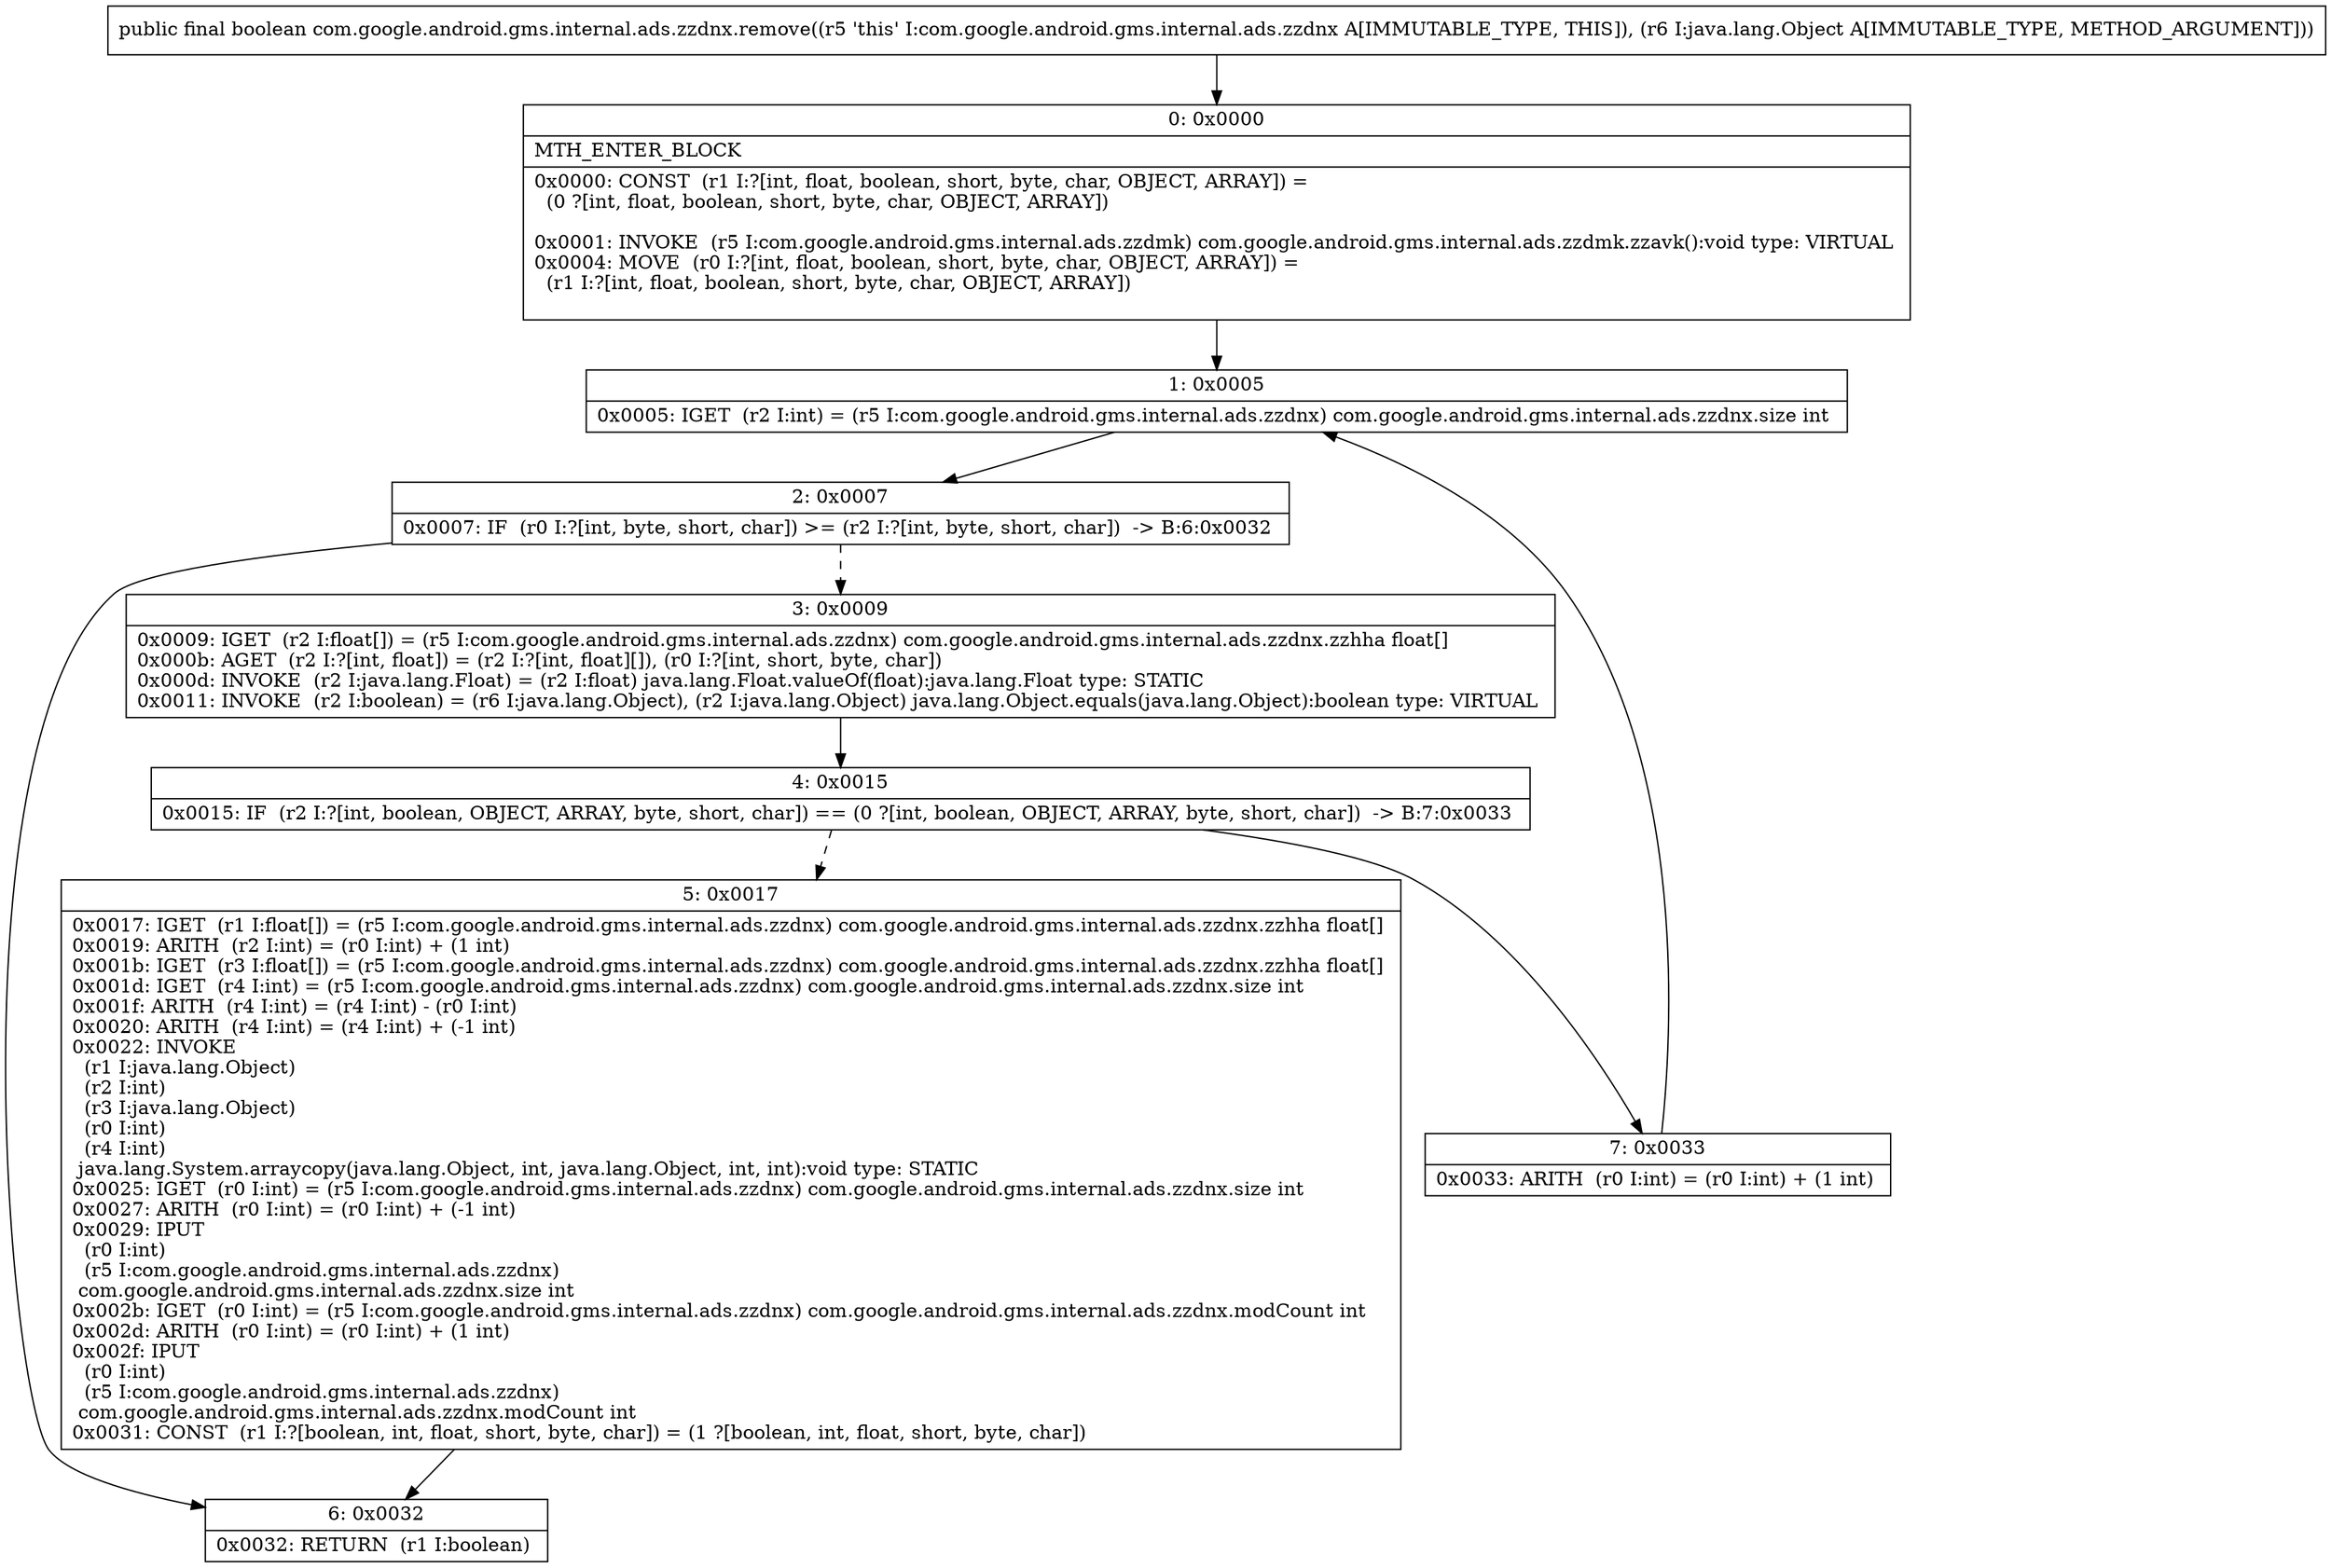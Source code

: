 digraph "CFG forcom.google.android.gms.internal.ads.zzdnx.remove(Ljava\/lang\/Object;)Z" {
Node_0 [shape=record,label="{0\:\ 0x0000|MTH_ENTER_BLOCK\l|0x0000: CONST  (r1 I:?[int, float, boolean, short, byte, char, OBJECT, ARRAY]) = \l  (0 ?[int, float, boolean, short, byte, char, OBJECT, ARRAY])\l \l0x0001: INVOKE  (r5 I:com.google.android.gms.internal.ads.zzdmk) com.google.android.gms.internal.ads.zzdmk.zzavk():void type: VIRTUAL \l0x0004: MOVE  (r0 I:?[int, float, boolean, short, byte, char, OBJECT, ARRAY]) = \l  (r1 I:?[int, float, boolean, short, byte, char, OBJECT, ARRAY])\l \l}"];
Node_1 [shape=record,label="{1\:\ 0x0005|0x0005: IGET  (r2 I:int) = (r5 I:com.google.android.gms.internal.ads.zzdnx) com.google.android.gms.internal.ads.zzdnx.size int \l}"];
Node_2 [shape=record,label="{2\:\ 0x0007|0x0007: IF  (r0 I:?[int, byte, short, char]) \>= (r2 I:?[int, byte, short, char])  \-\> B:6:0x0032 \l}"];
Node_3 [shape=record,label="{3\:\ 0x0009|0x0009: IGET  (r2 I:float[]) = (r5 I:com.google.android.gms.internal.ads.zzdnx) com.google.android.gms.internal.ads.zzdnx.zzhha float[] \l0x000b: AGET  (r2 I:?[int, float]) = (r2 I:?[int, float][]), (r0 I:?[int, short, byte, char]) \l0x000d: INVOKE  (r2 I:java.lang.Float) = (r2 I:float) java.lang.Float.valueOf(float):java.lang.Float type: STATIC \l0x0011: INVOKE  (r2 I:boolean) = (r6 I:java.lang.Object), (r2 I:java.lang.Object) java.lang.Object.equals(java.lang.Object):boolean type: VIRTUAL \l}"];
Node_4 [shape=record,label="{4\:\ 0x0015|0x0015: IF  (r2 I:?[int, boolean, OBJECT, ARRAY, byte, short, char]) == (0 ?[int, boolean, OBJECT, ARRAY, byte, short, char])  \-\> B:7:0x0033 \l}"];
Node_5 [shape=record,label="{5\:\ 0x0017|0x0017: IGET  (r1 I:float[]) = (r5 I:com.google.android.gms.internal.ads.zzdnx) com.google.android.gms.internal.ads.zzdnx.zzhha float[] \l0x0019: ARITH  (r2 I:int) = (r0 I:int) + (1 int) \l0x001b: IGET  (r3 I:float[]) = (r5 I:com.google.android.gms.internal.ads.zzdnx) com.google.android.gms.internal.ads.zzdnx.zzhha float[] \l0x001d: IGET  (r4 I:int) = (r5 I:com.google.android.gms.internal.ads.zzdnx) com.google.android.gms.internal.ads.zzdnx.size int \l0x001f: ARITH  (r4 I:int) = (r4 I:int) \- (r0 I:int) \l0x0020: ARITH  (r4 I:int) = (r4 I:int) + (\-1 int) \l0x0022: INVOKE  \l  (r1 I:java.lang.Object)\l  (r2 I:int)\l  (r3 I:java.lang.Object)\l  (r0 I:int)\l  (r4 I:int)\l java.lang.System.arraycopy(java.lang.Object, int, java.lang.Object, int, int):void type: STATIC \l0x0025: IGET  (r0 I:int) = (r5 I:com.google.android.gms.internal.ads.zzdnx) com.google.android.gms.internal.ads.zzdnx.size int \l0x0027: ARITH  (r0 I:int) = (r0 I:int) + (\-1 int) \l0x0029: IPUT  \l  (r0 I:int)\l  (r5 I:com.google.android.gms.internal.ads.zzdnx)\l com.google.android.gms.internal.ads.zzdnx.size int \l0x002b: IGET  (r0 I:int) = (r5 I:com.google.android.gms.internal.ads.zzdnx) com.google.android.gms.internal.ads.zzdnx.modCount int \l0x002d: ARITH  (r0 I:int) = (r0 I:int) + (1 int) \l0x002f: IPUT  \l  (r0 I:int)\l  (r5 I:com.google.android.gms.internal.ads.zzdnx)\l com.google.android.gms.internal.ads.zzdnx.modCount int \l0x0031: CONST  (r1 I:?[boolean, int, float, short, byte, char]) = (1 ?[boolean, int, float, short, byte, char]) \l}"];
Node_6 [shape=record,label="{6\:\ 0x0032|0x0032: RETURN  (r1 I:boolean) \l}"];
Node_7 [shape=record,label="{7\:\ 0x0033|0x0033: ARITH  (r0 I:int) = (r0 I:int) + (1 int) \l}"];
MethodNode[shape=record,label="{public final boolean com.google.android.gms.internal.ads.zzdnx.remove((r5 'this' I:com.google.android.gms.internal.ads.zzdnx A[IMMUTABLE_TYPE, THIS]), (r6 I:java.lang.Object A[IMMUTABLE_TYPE, METHOD_ARGUMENT])) }"];
MethodNode -> Node_0;
Node_0 -> Node_1;
Node_1 -> Node_2;
Node_2 -> Node_3[style=dashed];
Node_2 -> Node_6;
Node_3 -> Node_4;
Node_4 -> Node_5[style=dashed];
Node_4 -> Node_7;
Node_5 -> Node_6;
Node_7 -> Node_1;
}

